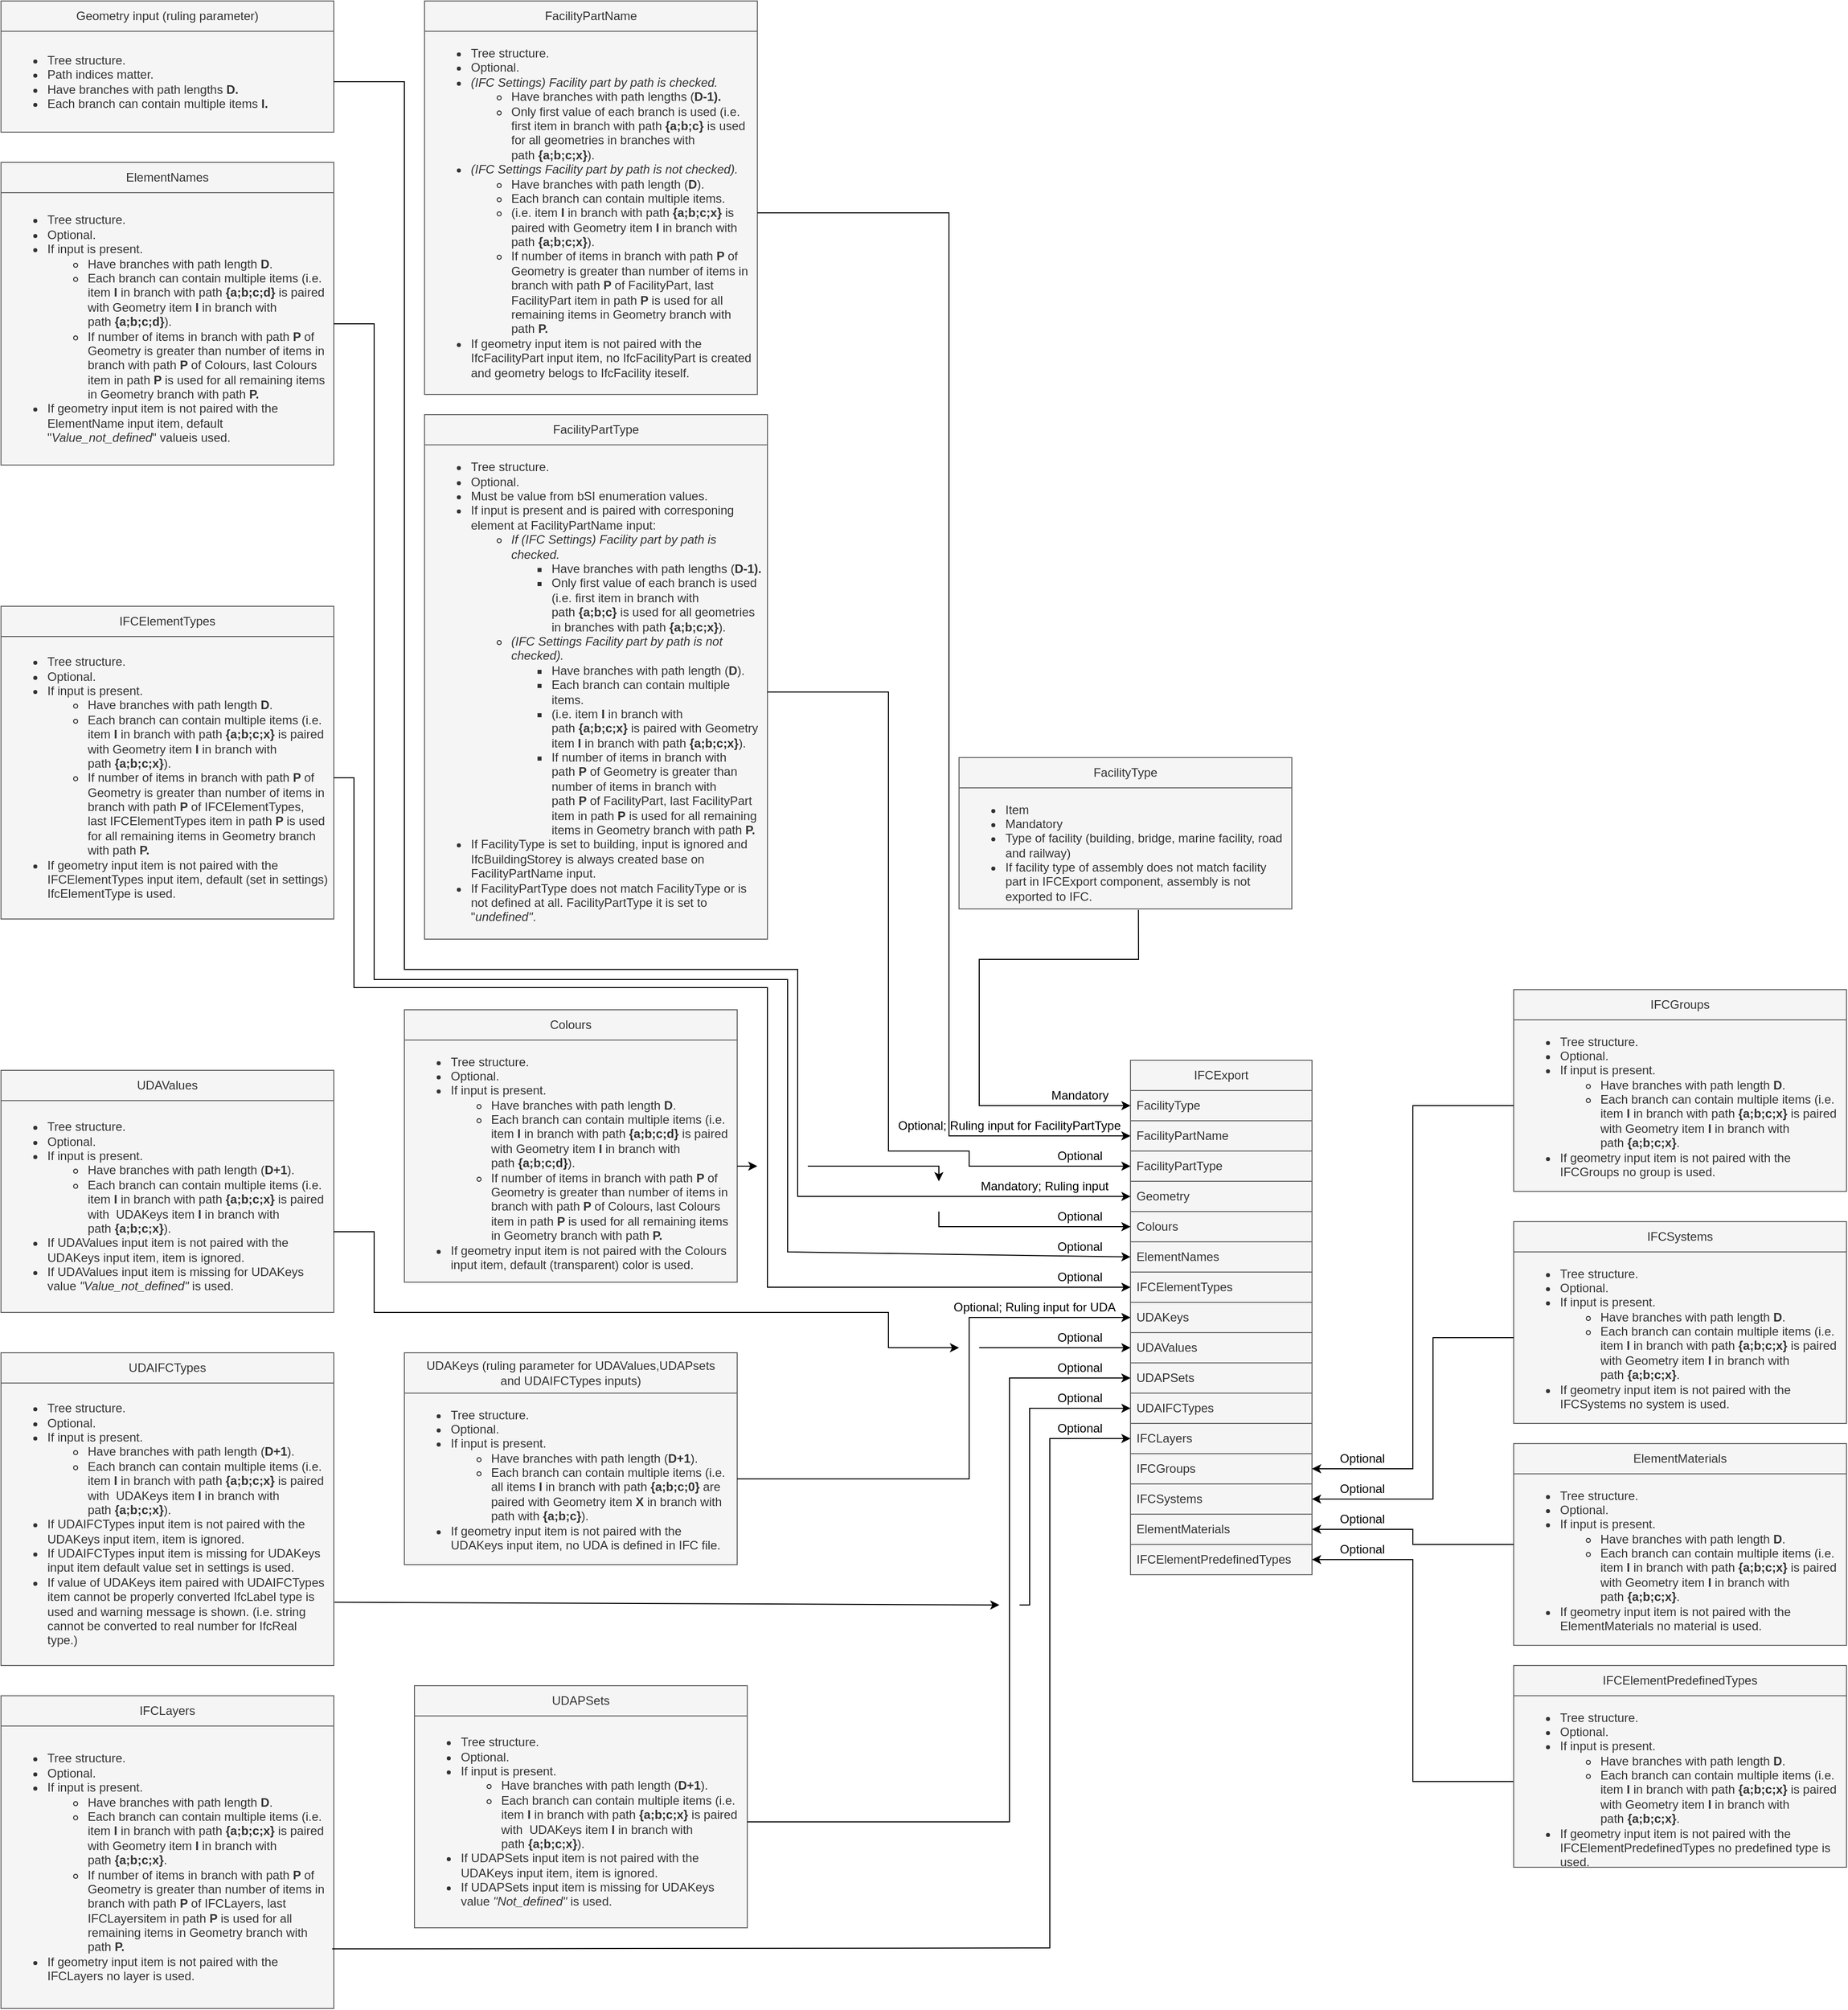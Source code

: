 <mxfile version="26.0.13">
  <diagram name="Page-1" id="8zU2l6T-Sbavtctgjgfz">
    <mxGraphModel dx="2150" dy="2908" grid="1" gridSize="10" guides="1" tooltips="1" connect="1" arrows="1" fold="1" page="1" pageScale="1" pageWidth="850" pageHeight="1100" math="0" shadow="0">
      <root>
        <mxCell id="0" />
        <mxCell id="1" parent="0" />
        <mxCell id="NbxyFVA988whH3VRByX9-1" value="IFCExport" style="swimlane;fontStyle=0;childLayout=stackLayout;horizontal=1;startSize=30;horizontalStack=0;resizeParent=1;resizeParentMax=0;resizeLast=0;collapsible=1;marginBottom=0;whiteSpace=wrap;html=1;rotation=0;rounded=0;fillStyle=auto;fillColor=#f5f5f5;fontColor=#333333;strokeColor=#666666;" parent="1" vertex="1">
          <mxGeometry x="310" y="-580" width="180" height="510" as="geometry">
            <mxRectangle x="310" y="-580" width="90" height="30" as="alternateBounds" />
          </mxGeometry>
        </mxCell>
        <mxCell id="cTo1H8nCZRbSrI1bd_P9-1" value="FacilityType" style="text;align=left;verticalAlign=middle;spacingLeft=4;spacingRight=4;overflow=hidden;points=[[0,0.5],[1,0.5]];portConstraint=eastwest;rotatable=0;whiteSpace=wrap;html=1;rotation=0;fillColor=#f5f5f5;fontColor=#333333;strokeColor=#666666;rounded=0;fillStyle=auto;" parent="NbxyFVA988whH3VRByX9-1" vertex="1">
          <mxGeometry y="30" width="180" height="30" as="geometry" />
        </mxCell>
        <mxCell id="cTo1H8nCZRbSrI1bd_P9-2" value="FacilityPartName" style="text;align=left;verticalAlign=middle;spacingLeft=4;spacingRight=4;overflow=hidden;points=[[0,0.5],[1,0.5]];portConstraint=eastwest;rotatable=0;whiteSpace=wrap;html=1;rotation=0;fillColor=#f5f5f5;fontColor=#333333;strokeColor=#666666;rounded=0;" parent="NbxyFVA988whH3VRByX9-1" vertex="1">
          <mxGeometry y="60" width="180" height="30" as="geometry" />
        </mxCell>
        <mxCell id="NbxyFVA988whH3VRByX9-2" value="FacilityPartType" style="text;align=left;verticalAlign=middle;spacingLeft=4;spacingRight=4;overflow=hidden;points=[[0,0.5],[1,0.5]];portConstraint=eastwest;rotatable=0;whiteSpace=wrap;html=1;rotation=0;fillColor=#f5f5f5;fontColor=#333333;strokeColor=#666666;rounded=0;" parent="NbxyFVA988whH3VRByX9-1" vertex="1">
          <mxGeometry y="90" width="180" height="30" as="geometry" />
        </mxCell>
        <mxCell id="NbxyFVA988whH3VRByX9-3" value="Geometry" style="text;align=left;verticalAlign=middle;spacingLeft=4;spacingRight=4;overflow=hidden;points=[[0,0.5],[1,0.5]];portConstraint=eastwest;rotatable=0;whiteSpace=wrap;html=1;rotation=0;fillColor=#f5f5f5;fontColor=#333333;strokeColor=#666666;rounded=0;" parent="NbxyFVA988whH3VRByX9-1" vertex="1">
          <mxGeometry y="120" width="180" height="30" as="geometry" />
        </mxCell>
        <mxCell id="bsFWMnZwvuXCQbmCdaHQ-5" value="Colours" style="text;align=left;verticalAlign=middle;spacingLeft=4;spacingRight=4;overflow=hidden;points=[[0,0.5],[1,0.5]];portConstraint=eastwest;rotatable=0;whiteSpace=wrap;html=1;rotation=0;fillColor=#f5f5f5;fontColor=#333333;strokeColor=#666666;rounded=0;" parent="NbxyFVA988whH3VRByX9-1" vertex="1">
          <mxGeometry y="150" width="180" height="30" as="geometry" />
        </mxCell>
        <mxCell id="cTo1H8nCZRbSrI1bd_P9-3" value="ElementNames" style="text;align=left;verticalAlign=middle;spacingLeft=4;spacingRight=4;overflow=hidden;points=[[0,0.5],[1,0.5]];portConstraint=eastwest;rotatable=0;whiteSpace=wrap;html=1;rotation=0;fillColor=#f5f5f5;fontColor=#333333;strokeColor=#666666;rounded=0;" parent="NbxyFVA988whH3VRByX9-1" vertex="1">
          <mxGeometry y="180" width="180" height="30" as="geometry" />
        </mxCell>
        <mxCell id="bsFWMnZwvuXCQbmCdaHQ-6" value="IFCElementTypes" style="text;align=left;verticalAlign=middle;spacingLeft=4;spacingRight=4;overflow=hidden;points=[[0,0.5],[1,0.5]];portConstraint=eastwest;rotatable=0;whiteSpace=wrap;html=1;rotation=0;fillColor=#f5f5f5;fontColor=#333333;strokeColor=#666666;rounded=0;" parent="NbxyFVA988whH3VRByX9-1" vertex="1">
          <mxGeometry y="210" width="180" height="30" as="geometry" />
        </mxCell>
        <mxCell id="bsFWMnZwvuXCQbmCdaHQ-11" value="UDAKeys" style="text;align=left;verticalAlign=middle;spacingLeft=4;spacingRight=4;overflow=hidden;points=[[0,0.5],[1,0.5]];portConstraint=eastwest;rotatable=0;whiteSpace=wrap;html=1;rotation=0;fillColor=#f5f5f5;fontColor=#333333;strokeColor=#666666;rounded=0;" parent="NbxyFVA988whH3VRByX9-1" vertex="1">
          <mxGeometry y="240" width="180" height="30" as="geometry" />
        </mxCell>
        <mxCell id="bsFWMnZwvuXCQbmCdaHQ-12" value="UDAValues" style="text;align=left;verticalAlign=middle;spacingLeft=4;spacingRight=4;overflow=hidden;points=[[0,0.5],[1,0.5]];portConstraint=eastwest;rotatable=0;whiteSpace=wrap;html=1;rotation=0;fillColor=#f5f5f5;fontColor=#333333;strokeColor=#666666;rounded=0;" parent="NbxyFVA988whH3VRByX9-1" vertex="1">
          <mxGeometry y="270" width="180" height="30" as="geometry" />
        </mxCell>
        <mxCell id="bsFWMnZwvuXCQbmCdaHQ-13" value="UDAPSets" style="text;align=left;verticalAlign=middle;spacingLeft=4;spacingRight=4;overflow=hidden;points=[[0,0.5],[1,0.5]];portConstraint=eastwest;rotatable=0;whiteSpace=wrap;html=1;rotation=0;fillColor=#f5f5f5;fontColor=#333333;strokeColor=#666666;rounded=0;" parent="NbxyFVA988whH3VRByX9-1" vertex="1">
          <mxGeometry y="300" width="180" height="30" as="geometry" />
        </mxCell>
        <mxCell id="bsFWMnZwvuXCQbmCdaHQ-14" value="UDAIFCTypes" style="text;align=left;verticalAlign=middle;spacingLeft=4;spacingRight=4;overflow=hidden;points=[[0,0.5],[1,0.5]];portConstraint=eastwest;rotatable=0;whiteSpace=wrap;html=1;rotation=0;fillColor=#f5f5f5;fontColor=#333333;strokeColor=#666666;rounded=0;" parent="NbxyFVA988whH3VRByX9-1" vertex="1">
          <mxGeometry y="330" width="180" height="30" as="geometry" />
        </mxCell>
        <mxCell id="bsFWMnZwvuXCQbmCdaHQ-15" value="IFCLayers" style="text;align=left;verticalAlign=middle;spacingLeft=4;spacingRight=4;overflow=hidden;points=[[0,0.5],[1,0.5]];portConstraint=eastwest;rotatable=0;whiteSpace=wrap;html=1;rotation=0;rounded=0;fillColor=#f5f5f5;fontColor=#333333;strokeColor=#666666;" parent="NbxyFVA988whH3VRByX9-1" vertex="1">
          <mxGeometry y="360" width="180" height="30" as="geometry" />
        </mxCell>
        <mxCell id="clznw_1FhQdhuQ6kElR_-18" value="IFCGroups" style="text;align=left;verticalAlign=middle;spacingLeft=4;spacingRight=4;overflow=hidden;points=[[0,0.5],[1,0.5]];portConstraint=eastwest;rotatable=0;whiteSpace=wrap;html=1;rotation=0;rounded=0;fillColor=#f5f5f5;fontColor=#333333;strokeColor=#666666;" vertex="1" parent="NbxyFVA988whH3VRByX9-1">
          <mxGeometry y="390" width="180" height="30" as="geometry" />
        </mxCell>
        <mxCell id="clznw_1FhQdhuQ6kElR_-19" value="IFCSystems" style="text;align=left;verticalAlign=middle;spacingLeft=4;spacingRight=4;overflow=hidden;points=[[0,0.5],[1,0.5]];portConstraint=eastwest;rotatable=0;whiteSpace=wrap;html=1;rotation=0;rounded=0;fillColor=#f5f5f5;fontColor=#333333;strokeColor=#666666;" vertex="1" parent="NbxyFVA988whH3VRByX9-1">
          <mxGeometry y="420" width="180" height="30" as="geometry" />
        </mxCell>
        <mxCell id="clznw_1FhQdhuQ6kElR_-31" value="ElementMaterials" style="text;align=left;verticalAlign=middle;spacingLeft=4;spacingRight=4;overflow=hidden;points=[[0,0.5],[1,0.5]];portConstraint=eastwest;rotatable=0;whiteSpace=wrap;html=1;rotation=0;fillColor=#f5f5f5;fontColor=#333333;strokeColor=#666666;rounded=0;" vertex="1" parent="NbxyFVA988whH3VRByX9-1">
          <mxGeometry y="450" width="180" height="30" as="geometry" />
        </mxCell>
        <mxCell id="clznw_1FhQdhuQ6kElR_-36" value="IFCElementPredefinedTypes" style="text;align=left;verticalAlign=middle;spacingLeft=4;spacingRight=4;overflow=hidden;points=[[0,0.5],[1,0.5]];portConstraint=eastwest;rotatable=0;whiteSpace=wrap;html=1;rotation=0;fillColor=#f5f5f5;fontColor=#333333;strokeColor=#666666;rounded=0;" vertex="1" parent="NbxyFVA988whH3VRByX9-1">
          <mxGeometry y="480" width="180" height="30" as="geometry" />
        </mxCell>
        <mxCell id="bsFWMnZwvuXCQbmCdaHQ-31" value="FacilityPartName" style="swimlane;fontStyle=0;childLayout=stackLayout;horizontal=1;startSize=30;horizontalStack=0;resizeParent=1;resizeParentMax=0;resizeLast=0;collapsible=1;marginBottom=0;whiteSpace=wrap;html=1;rotation=0;rounded=0;swimlaneLine=1;fillStyle=auto;fillColor=#f5f5f5;fontColor=#333333;strokeColor=#666666;" parent="1" vertex="1">
          <mxGeometry x="-390" y="-1630" width="330" height="390" as="geometry">
            <mxRectangle x="320" y="120" width="90" height="30" as="alternateBounds" />
          </mxGeometry>
        </mxCell>
        <mxCell id="bsFWMnZwvuXCQbmCdaHQ-32" value="&lt;ul&gt;&lt;li&gt;Tree structure.&lt;/li&gt;&lt;li&gt;Optional.&lt;/li&gt;&lt;li style=&quot;border-color: var(--border-color);&quot;&gt;&lt;i&gt;(IFC Settings) Facility part by path is checked.&lt;/i&gt;&amp;nbsp;&lt;/li&gt;&lt;ul&gt;&lt;li&gt;Have&amp;nbsp;branches with path lengths (&lt;b&gt;D-1).&lt;/b&gt;&lt;/li&gt;&lt;/ul&gt;&lt;ul&gt;&lt;li&gt;Only first value of each branch is used (i.e. first item in branch with path&amp;nbsp;&lt;b style=&quot;background-color: initial;&quot;&gt;{a;b;c}&lt;/b&gt;&lt;span style=&quot;background-color: initial;&quot;&gt; is used for all geometries in branches with path&amp;nbsp;&lt;/span&gt;&lt;b style=&quot;background-color: initial;&quot;&gt;{a;b;c;x}&lt;/b&gt;&lt;span style=&quot;background-color: initial;&quot;&gt;).&lt;/span&gt;&lt;/li&gt;&lt;/ul&gt;&lt;li&gt;&lt;i&gt;(IFC Settings Facility part by path is not checked).&lt;/i&gt;&lt;/li&gt;&lt;ul&gt;&lt;li&gt;Have branches with path length (&lt;b&gt;D&lt;/b&gt;).&lt;/li&gt;&lt;li style=&quot;border-color: var(--border-color);&quot;&gt;Each branch can contain multiple items.&lt;/li&gt;&lt;li style=&quot;border-color: var(--border-color);&quot;&gt;(i.e. item &lt;b&gt;I &lt;/b&gt;in branch with path &lt;b&gt;{a;b;c;x}&lt;/b&gt; is paired with Geometry item &lt;b&gt;I &lt;/b&gt;in branch with path&amp;nbsp;&lt;b style=&quot;border-color: var(--border-color);&quot;&gt;{a;b;c;x}&lt;/b&gt;).&lt;/li&gt;&lt;li style=&quot;border-color: var(--border-color);&quot;&gt;If number of items in branch with path &lt;b&gt;P &lt;/b&gt;of Geometry is greater than number of items in branch with path &lt;b&gt;P &lt;/b&gt;of&amp;nbsp;FacilityPart, last FacilityPart item in path &lt;b&gt;P &lt;/b&gt;is used for all remaining items in Geometry branch with path &lt;b&gt;P.&lt;/b&gt;&lt;/li&gt;&lt;/ul&gt;&lt;li&gt;If geometry input item is not paired with the IfcFacilityPart input item, no IfcFacilityPart is created and geometry belogs to IfcFacility iteself.&lt;/li&gt;&lt;/ul&gt;" style="text;align=left;verticalAlign=middle;spacingLeft=4;spacingRight=4;overflow=hidden;points=[[0,0.5],[1,0.5]];portConstraint=eastwest;rotatable=0;whiteSpace=wrap;html=1;rotation=0;rounded=0;glass=0;fillColor=#f5f5f5;fontColor=#333333;strokeColor=#666666;fillStyle=auto;" parent="bsFWMnZwvuXCQbmCdaHQ-31" vertex="1">
          <mxGeometry y="30" width="330" height="360" as="geometry" />
        </mxCell>
        <mxCell id="bsFWMnZwvuXCQbmCdaHQ-42" value="Geometry input (ruling parameter)" style="swimlane;fontStyle=0;childLayout=stackLayout;horizontal=1;startSize=30;horizontalStack=0;resizeParent=1;resizeParentMax=0;resizeLast=0;collapsible=1;marginBottom=0;whiteSpace=wrap;html=1;rotation=0;swimlaneBody=1;rounded=0;swimlaneLine=1;fillStyle=solid;fillColor=#f5f5f5;fontColor=#333333;strokeColor=#666666;" parent="1" vertex="1">
          <mxGeometry x="-810" y="-1630" width="330" height="130" as="geometry">
            <mxRectangle x="320" y="120" width="90" height="30" as="alternateBounds" />
          </mxGeometry>
        </mxCell>
        <mxCell id="bsFWMnZwvuXCQbmCdaHQ-43" value="&lt;ul&gt;&lt;li&gt;Tree structure.&lt;/li&gt;&lt;li&gt;&lt;span style=&quot;background-color: initial;&quot;&gt;Path indices matter.&lt;/span&gt;&lt;br&gt;&lt;/li&gt;&lt;li&gt;Have branches with path lengths&amp;nbsp;&lt;b&gt;D.&lt;/b&gt;&lt;/li&gt;&lt;li style=&quot;&quot;&gt;Each branch can contain multiple items &lt;b&gt;I.&lt;/b&gt;&lt;/li&gt;&lt;/ul&gt;" style="text;align=left;verticalAlign=middle;spacingLeft=4;spacingRight=4;overflow=hidden;points=[[0,0.5],[1,0.5]];portConstraint=eastwest;rotatable=0;whiteSpace=wrap;html=1;rotation=0;fillColor=#f5f5f5;fontColor=#333333;strokeColor=#666666;rounded=0;fillStyle=auto;" parent="bsFWMnZwvuXCQbmCdaHQ-42" vertex="1">
          <mxGeometry y="30" width="330" height="100" as="geometry" />
        </mxCell>
        <mxCell id="bsFWMnZwvuXCQbmCdaHQ-46" value="Colours" style="swimlane;fontStyle=0;childLayout=stackLayout;horizontal=1;startSize=30;horizontalStack=0;resizeParent=1;resizeParentMax=0;resizeLast=0;collapsible=1;marginBottom=0;whiteSpace=wrap;html=1;rotation=0;rounded=0;fillColor=#f5f5f5;fontColor=#333333;strokeColor=#666666;" parent="1" vertex="1">
          <mxGeometry x="-410" y="-630" width="330" height="270" as="geometry">
            <mxRectangle x="320" y="120" width="90" height="30" as="alternateBounds" />
          </mxGeometry>
        </mxCell>
        <mxCell id="bsFWMnZwvuXCQbmCdaHQ-47" value="&lt;ul&gt;&lt;li&gt;Tree structure.&lt;/li&gt;&lt;li&gt;Optional.&lt;/li&gt;&lt;li&gt;If input is present.&amp;nbsp;&lt;/li&gt;&lt;ul&gt;&lt;li&gt;Have branches with path length &lt;b style=&quot;background-color: initial;&quot;&gt;D&lt;/b&gt;&lt;span style=&quot;background-color: initial;&quot;&gt;.&lt;/span&gt;&lt;/li&gt;&lt;li style=&quot;border-color: var(--border-color);&quot;&gt;Each branch can contain multiple items (i.e. item &lt;b style=&quot;background-color: initial;&quot;&gt;I &lt;/b&gt;&lt;span style=&quot;background-color: initial;&quot;&gt;in branch with path &lt;b&gt;{a;b;c;d}&lt;/b&gt; is paired with Geometry item &lt;/span&gt;&lt;b style=&quot;background-color: initial;&quot;&gt;I &lt;/b&gt;&lt;span style=&quot;background-color: initial;&quot;&gt;in branch with path&amp;nbsp;&lt;b style=&quot;border-color: var(--border-color);&quot;&gt;{a;b;c;d}&lt;/b&gt;).&lt;/span&gt;&lt;/li&gt;&lt;li style=&quot;border-color: var(--border-color);&quot;&gt;If number of items in branch with path &lt;b&gt;P &lt;/b&gt;of Geometry is greater than number of items in branch with path &lt;b&gt;P &lt;/b&gt;of&amp;nbsp;Colours, last Colours item in path &lt;b&gt;P &lt;/b&gt;is used for all remaining items in Geometry branch with path &lt;b&gt;P.&lt;/b&gt;&lt;/li&gt;&lt;/ul&gt;&lt;li&gt;If geometry input item is not paired with the Colours input item, default (transparent) color is used.&lt;/li&gt;&lt;/ul&gt;" style="text;align=left;verticalAlign=middle;spacingLeft=4;spacingRight=4;overflow=hidden;points=[[0,0.5],[1,0.5]];portConstraint=eastwest;rotatable=0;whiteSpace=wrap;html=1;rotation=0;fillColor=#f5f5f5;fontColor=#333333;strokeColor=#666666;rounded=0;fillStyle=auto;" parent="bsFWMnZwvuXCQbmCdaHQ-46" vertex="1">
          <mxGeometry y="30" width="330" height="240" as="geometry" />
        </mxCell>
        <mxCell id="bsFWMnZwvuXCQbmCdaHQ-49" value="IFCLayers" style="swimlane;fontStyle=0;childLayout=stackLayout;horizontal=1;startSize=30;horizontalStack=0;resizeParent=1;resizeParentMax=0;resizeLast=0;collapsible=1;marginBottom=0;whiteSpace=wrap;html=1;rotation=0;rounded=0;fillColor=#f5f5f5;fontColor=#333333;strokeColor=#666666;" parent="1" vertex="1">
          <mxGeometry x="-810" y="50" width="330" height="310" as="geometry">
            <mxRectangle x="320" y="120" width="90" height="30" as="alternateBounds" />
          </mxGeometry>
        </mxCell>
        <mxCell id="bsFWMnZwvuXCQbmCdaHQ-50" value="&lt;ul&gt;&lt;li&gt;Tree structure.&lt;/li&gt;&lt;li&gt;Optional.&lt;/li&gt;&lt;li&gt;If input is present.&amp;nbsp;&lt;/li&gt;&lt;ul&gt;&lt;li&gt;Have branches with path length &lt;b style=&quot;background-color: initial;&quot;&gt;D&lt;/b&gt;&lt;span style=&quot;background-color: initial;&quot;&gt;.&lt;/span&gt;&lt;/li&gt;&lt;li style=&quot;border-color: var(--border-color);&quot;&gt;Each branch can contain multiple items (i.e. item &lt;b style=&quot;background-color: initial;&quot;&gt;I &lt;/b&gt;&lt;span style=&quot;background-color: initial;&quot;&gt;in branch with path&amp;nbsp;&lt;/span&gt;&lt;b style=&quot;background-color: initial; border-color: var(--border-color);&quot;&gt;{a;b;c;x}&lt;/b&gt;&lt;span style=&quot;background-color: initial;&quot;&gt;&amp;nbsp;is paired with Geometry item &lt;/span&gt;&lt;b style=&quot;background-color: initial;&quot;&gt;I &lt;/b&gt;&lt;span style=&quot;background-color: initial;&quot;&gt;in branch with path&amp;nbsp;&lt;b style=&quot;border-color: var(--border-color); background-color: initial;&quot;&gt;{a;b;c;x}&lt;/b&gt;.&lt;/span&gt;&lt;/li&gt;&lt;li style=&quot;border-color: var(--border-color);&quot;&gt;If number of items in branch with path &lt;b&gt;P &lt;/b&gt;of Geometry is greater than number of items in branch with path &lt;b&gt;P &lt;/b&gt;of&amp;nbsp;IFCLayers, last IFCLayersitem in path &lt;b&gt;P &lt;/b&gt;is used for all remaining items in Geometry branch with path &lt;b&gt;P.&lt;/b&gt;&lt;/li&gt;&lt;/ul&gt;&lt;li&gt;If geometry input item is not paired with the IFCLayers no layer is used.&lt;/li&gt;&lt;/ul&gt;" style="text;align=left;verticalAlign=middle;spacingLeft=4;spacingRight=4;overflow=hidden;points=[[0,0.5],[1,0.5]];portConstraint=eastwest;rotatable=0;whiteSpace=wrap;html=1;rotation=0;fillColor=#f5f5f5;fontColor=#333333;strokeColor=#666666;rounded=0;fillStyle=auto;" parent="bsFWMnZwvuXCQbmCdaHQ-49" vertex="1">
          <mxGeometry y="30" width="330" height="280" as="geometry" />
        </mxCell>
        <mxCell id="bsFWMnZwvuXCQbmCdaHQ-53" style="edgeStyle=none;rounded=0;orthogonalLoop=1;jettySize=auto;html=1;entryX=0;entryY=0.5;entryDx=0;entryDy=0;exitX=1;exitY=0.5;exitDx=0;exitDy=0;strokeColor=#000000;" parent="1" source="bsFWMnZwvuXCQbmCdaHQ-43" target="NbxyFVA988whH3VRByX9-3" edge="1">
          <mxGeometry relative="1" as="geometry">
            <Array as="points">
              <mxPoint x="-410" y="-1550" />
              <mxPoint x="-410" y="-670" />
              <mxPoint x="-230" y="-670" />
              <mxPoint x="-20" y="-670" />
              <mxPoint x="-20" y="-445" />
            </Array>
          </mxGeometry>
        </mxCell>
        <mxCell id="bsFWMnZwvuXCQbmCdaHQ-54" style="edgeStyle=none;rounded=0;orthogonalLoop=1;jettySize=auto;html=1;entryX=0;entryY=0.5;entryDx=0;entryDy=0;exitX=1;exitY=0.5;exitDx=0;exitDy=0;strokeColor=#000000;" parent="1" source="bsFWMnZwvuXCQbmCdaHQ-32" target="cTo1H8nCZRbSrI1bd_P9-2" edge="1">
          <mxGeometry relative="1" as="geometry">
            <mxPoint x="130" y="-634" as="sourcePoint" />
            <Array as="points">
              <mxPoint x="130" y="-1420" />
              <mxPoint x="130" y="-505" />
            </Array>
          </mxGeometry>
        </mxCell>
        <mxCell id="bsFWMnZwvuXCQbmCdaHQ-55" style="edgeStyle=none;rounded=0;orthogonalLoop=1;jettySize=auto;html=1;entryX=0.5;entryY=0;entryDx=0;entryDy=0;strokeColor=#000000;" parent="1" target="cTo1H8nCZRbSrI1bd_P9-8" edge="1">
          <mxGeometry relative="1" as="geometry">
            <Array as="points">
              <mxPoint x="120" y="-475" />
            </Array>
            <mxPoint x="-10" y="-475" as="sourcePoint" />
          </mxGeometry>
        </mxCell>
        <mxCell id="bsFWMnZwvuXCQbmCdaHQ-56" style="edgeStyle=none;rounded=0;orthogonalLoop=1;jettySize=auto;html=1;entryX=0;entryY=0.5;entryDx=0;entryDy=0;exitX=0.995;exitY=0.789;exitDx=0;exitDy=0;exitPerimeter=0;strokeColor=#000000;" parent="1" source="bsFWMnZwvuXCQbmCdaHQ-50" target="bsFWMnZwvuXCQbmCdaHQ-15" edge="1">
          <mxGeometry relative="1" as="geometry">
            <mxPoint x="180" y="-270" as="targetPoint" />
            <Array as="points">
              <mxPoint x="230" y="300" />
              <mxPoint x="230" y="-205" />
            </Array>
          </mxGeometry>
        </mxCell>
        <mxCell id="bsFWMnZwvuXCQbmCdaHQ-57" value="IFCElementTypes" style="swimlane;fontStyle=0;childLayout=stackLayout;horizontal=1;startSize=30;horizontalStack=0;resizeParent=1;resizeParentMax=0;resizeLast=0;collapsible=1;marginBottom=0;whiteSpace=wrap;html=1;rotation=0;rounded=0;fillColor=#f5f5f5;fontColor=#333333;strokeColor=#666666;" parent="1" vertex="1">
          <mxGeometry x="-810" y="-1030" width="330" height="310" as="geometry">
            <mxRectangle x="320" y="120" width="90" height="30" as="alternateBounds" />
          </mxGeometry>
        </mxCell>
        <mxCell id="bsFWMnZwvuXCQbmCdaHQ-58" value="&lt;ul&gt;&lt;li&gt;Tree structure.&lt;/li&gt;&lt;li&gt;Optional.&lt;/li&gt;&lt;li&gt;If input is present.&amp;nbsp;&lt;/li&gt;&lt;ul&gt;&lt;li&gt;Have branches with path length &lt;b style=&quot;background-color: initial;&quot;&gt;D&lt;/b&gt;&lt;span style=&quot;background-color: initial;&quot;&gt;.&lt;/span&gt;&lt;/li&gt;&lt;li style=&quot;border-color: var(--border-color);&quot;&gt;Each branch can contain multiple items (i.e. item &lt;b style=&quot;background-color: initial;&quot;&gt;I &lt;/b&gt;&lt;span style=&quot;background-color: initial;&quot;&gt;in branch with path&amp;nbsp;&lt;b style=&quot;border-color: var(--border-color);&quot;&gt;{a;b;c;x}&lt;/b&gt;&amp;nbsp;is paired with Geometry item &lt;/span&gt;&lt;b style=&quot;background-color: initial;&quot;&gt;I &lt;/b&gt;&lt;span style=&quot;background-color: initial;&quot;&gt;in branch with path&amp;nbsp;&lt;b style=&quot;border-color: var(--border-color);&quot;&gt;{a;b;c;x}&lt;/b&gt;).&lt;/span&gt;&lt;/li&gt;&lt;li style=&quot;border-color: var(--border-color);&quot;&gt;If number of items in branch with path &lt;b&gt;P &lt;/b&gt;of Geometry is greater than number of items in branch with path &lt;b&gt;P &lt;/b&gt;of&amp;nbsp;IFCElementTypes, last&amp;nbsp;IFCElementTypes item in path &lt;b&gt;P &lt;/b&gt;is used for all remaining items in Geometry branch with path &lt;b&gt;P.&lt;/b&gt;&lt;/li&gt;&lt;/ul&gt;&lt;li&gt;If geometry input item is not paired with the IFCElementTypes&amp;nbsp;input item, default (set in settings) IfcElementType is used.&lt;/li&gt;&lt;/ul&gt;" style="text;align=left;verticalAlign=middle;spacingLeft=4;spacingRight=4;overflow=hidden;points=[[0,0.5],[1,0.5]];portConstraint=eastwest;rotatable=0;whiteSpace=wrap;html=1;rotation=0;fillColor=#f5f5f5;fontColor=#333333;strokeColor=#666666;rounded=0;fillStyle=auto;" parent="bsFWMnZwvuXCQbmCdaHQ-57" vertex="1">
          <mxGeometry y="30" width="330" height="280" as="geometry" />
        </mxCell>
        <mxCell id="bsFWMnZwvuXCQbmCdaHQ-62" value="Mandatory" style="text;html=1;strokeColor=none;fillColor=none;align=center;verticalAlign=middle;whiteSpace=wrap;rounded=0;rotation=0;fontColor=#000000;" parent="1" vertex="1">
          <mxGeometry x="230" y="-560" width="60" height="30" as="geometry" />
        </mxCell>
        <mxCell id="bsFWMnZwvuXCQbmCdaHQ-66" value="Mandatory; Ruling input" style="text;html=1;strokeColor=none;fillColor=none;align=center;verticalAlign=middle;whiteSpace=wrap;rounded=0;rotation=0;fontColor=#000000;" parent="1" vertex="1">
          <mxGeometry x="130" y="-470" width="190" height="30" as="geometry" />
        </mxCell>
        <mxCell id="bsFWMnZwvuXCQbmCdaHQ-67" value="Optional" style="text;html=1;strokeColor=none;fillColor=none;align=center;verticalAlign=middle;whiteSpace=wrap;rounded=0;rotation=0;fontColor=#000000;" parent="1" vertex="1">
          <mxGeometry x="230" y="-500" width="60" height="30" as="geometry" />
        </mxCell>
        <mxCell id="bsFWMnZwvuXCQbmCdaHQ-69" style="edgeStyle=none;rounded=0;orthogonalLoop=1;jettySize=auto;html=1;entryX=0;entryY=0.5;entryDx=0;entryDy=0;exitX=1;exitY=0.5;exitDx=0;exitDy=0;strokeColor=#000000;" parent="1" source="bsFWMnZwvuXCQbmCdaHQ-58" target="bsFWMnZwvuXCQbmCdaHQ-6" edge="1">
          <mxGeometry relative="1" as="geometry">
            <Array as="points">
              <mxPoint x="-460" y="-860" />
              <mxPoint x="-460" y="-652" />
              <mxPoint x="-50" y="-652" />
              <mxPoint x="-50" y="-355" />
            </Array>
          </mxGeometry>
        </mxCell>
        <mxCell id="bsFWMnZwvuXCQbmCdaHQ-73" value="UDAKeys (ruling parameter for UDAValues,UDAPsets&lt;br&gt;and UDAIFCTypes&amp;nbsp;inputs)" style="swimlane;fontStyle=0;childLayout=stackLayout;horizontal=1;startSize=40;horizontalStack=0;resizeParent=1;resizeParentMax=0;resizeLast=0;collapsible=1;marginBottom=0;whiteSpace=wrap;html=1;rotation=0;rounded=0;fillColor=#f5f5f5;fontColor=#333333;strokeColor=#666666;" parent="1" vertex="1">
          <mxGeometry x="-410" y="-290" width="330" height="210" as="geometry">
            <mxRectangle x="555" y="460" width="90" height="30" as="alternateBounds" />
          </mxGeometry>
        </mxCell>
        <mxCell id="bsFWMnZwvuXCQbmCdaHQ-74" value="&lt;ul&gt;&lt;li&gt;Tree structure.&lt;/li&gt;&lt;li&gt;Optional.&lt;/li&gt;&lt;li&gt;If input is present.&amp;nbsp;&lt;/li&gt;&lt;ul&gt;&lt;li&gt;Have branches with path length (&lt;b style=&quot;background-color: initial;&quot;&gt;D+1&lt;/b&gt;&lt;span style=&quot;background-color: initial;&quot;&gt;).&lt;/span&gt;&lt;/li&gt;&lt;li style=&quot;border-color: var(--border-color);&quot;&gt;Each branch can contain multiple items (i.e. all items&amp;nbsp;&lt;b style=&quot;background-color: initial;&quot;&gt;I &lt;/b&gt;&lt;span style=&quot;background-color: initial;&quot;&gt;in branch with path&amp;nbsp;&lt;/span&gt;&lt;span style=&quot;background-color: initial;&quot;&gt;&lt;b style=&quot;border-color: var(--border-color); background-color: initial;&quot;&gt;{a;b;c;0}&lt;/b&gt;&amp;nbsp;are paired with Geometry item &lt;/span&gt;&lt;b style=&quot;background-color: initial;&quot;&gt;X&amp;nbsp;&lt;/b&gt;&lt;span style=&quot;background-color: initial;&quot;&gt;in branch with path with&amp;nbsp;&lt;b style=&quot;border-color: var(--border-color); background-color: initial;&quot;&gt;{a;b;c}&lt;/b&gt;).&lt;/span&gt;&lt;/li&gt;&lt;/ul&gt;&lt;li&gt;If geometry input item is not paired with the UDAKeys input item, no UDA is defined in IFC file.&lt;/li&gt;&lt;/ul&gt;" style="text;align=left;verticalAlign=middle;spacingLeft=4;spacingRight=4;overflow=hidden;points=[[0,0.5],[1,0.5]];portConstraint=eastwest;rotatable=0;whiteSpace=wrap;html=1;rotation=0;fillColor=#f5f5f5;fontColor=#333333;strokeColor=#666666;rounded=0;fillStyle=auto;" parent="bsFWMnZwvuXCQbmCdaHQ-73" vertex="1">
          <mxGeometry y="40" width="330" height="170" as="geometry" />
        </mxCell>
        <mxCell id="bsFWMnZwvuXCQbmCdaHQ-75" style="edgeStyle=none;rounded=0;orthogonalLoop=1;jettySize=auto;html=1;entryX=0;entryY=0.5;entryDx=0;entryDy=0;strokeColor=#000000;" parent="1" source="bsFWMnZwvuXCQbmCdaHQ-74" target="bsFWMnZwvuXCQbmCdaHQ-11" edge="1">
          <mxGeometry relative="1" as="geometry">
            <Array as="points">
              <mxPoint x="150" y="-165" />
              <mxPoint x="150" y="-325" />
            </Array>
          </mxGeometry>
        </mxCell>
        <mxCell id="bsFWMnZwvuXCQbmCdaHQ-76" value="Optional; Ruling input for UDA" style="text;html=1;strokeColor=none;fillColor=none;align=center;verticalAlign=middle;whiteSpace=wrap;rounded=0;rotation=0;fontColor=#000000;" parent="1" vertex="1">
          <mxGeometry x="120" y="-350" width="190" height="30" as="geometry" />
        </mxCell>
        <mxCell id="bsFWMnZwvuXCQbmCdaHQ-77" value="UDAValues" style="swimlane;fontStyle=0;childLayout=stackLayout;horizontal=1;startSize=30;horizontalStack=0;resizeParent=1;resizeParentMax=0;resizeLast=0;collapsible=1;marginBottom=0;whiteSpace=wrap;html=1;rotation=0;rounded=0;fillColor=#f5f5f5;fontColor=#333333;strokeColor=#666666;" parent="1" vertex="1">
          <mxGeometry x="-810" y="-570" width="330" height="240" as="geometry">
            <mxRectangle x="555" y="460" width="90" height="30" as="alternateBounds" />
          </mxGeometry>
        </mxCell>
        <mxCell id="bsFWMnZwvuXCQbmCdaHQ-78" value="&lt;ul&gt;&lt;li&gt;Tree structure.&lt;/li&gt;&lt;li&gt;Optional.&lt;/li&gt;&lt;li&gt;If input is present.&amp;nbsp;&lt;/li&gt;&lt;ul&gt;&lt;li&gt;Have branches with path length (&lt;b style=&quot;background-color: initial;&quot;&gt;D+1&lt;/b&gt;&lt;span style=&quot;background-color: initial;&quot;&gt;).&lt;/span&gt;&lt;/li&gt;&lt;li style=&quot;border-color: var(--border-color);&quot;&gt;Each branch can contain multiple items (i.e. item&amp;nbsp;&lt;b style=&quot;background-color: initial;&quot;&gt;I &lt;/b&gt;&lt;span style=&quot;background-color: initial;&quot;&gt;in branch with path&amp;nbsp;&lt;/span&gt;&lt;b style=&quot;background-color: initial; border-color: var(--border-color);&quot;&gt;{a;b;c;x}&lt;/b&gt;&lt;span style=&quot;background-color: initial;&quot;&gt;&amp;nbsp;is paired with&amp;nbsp; UDAKeys item &lt;/span&gt;&lt;b style=&quot;background-color: initial;&quot;&gt;I&amp;nbsp;&lt;/b&gt;&lt;span style=&quot;background-color: initial;&quot;&gt;in branch with path&amp;nbsp;&lt;/span&gt;&lt;b style=&quot;background-color: initial; border-color: var(--border-color);&quot;&gt;{a;b;c;x}&lt;/b&gt;&lt;span style=&quot;background-color: initial;&quot;&gt;).&lt;/span&gt;&lt;/li&gt;&lt;/ul&gt;&lt;li&gt;If UDAValues input item is not paired with the UDAKeys input item, item is ignored.&lt;/li&gt;&lt;li&gt;If UDAValues input item is missing for UDAKeys value &lt;i&gt;&quot;Value_not_defined&quot; &lt;/i&gt;is used.&lt;/li&gt;&lt;/ul&gt;" style="text;align=left;verticalAlign=middle;spacingLeft=4;spacingRight=4;overflow=hidden;points=[[0,0.5],[1,0.5]];portConstraint=eastwest;rotatable=0;whiteSpace=wrap;html=1;rotation=0;fillColor=#f5f5f5;fontColor=#333333;strokeColor=#666666;rounded=0;fillStyle=auto;" parent="bsFWMnZwvuXCQbmCdaHQ-77" vertex="1">
          <mxGeometry y="30" width="330" height="210" as="geometry" />
        </mxCell>
        <mxCell id="bsFWMnZwvuXCQbmCdaHQ-79" style="edgeStyle=none;rounded=0;orthogonalLoop=1;jettySize=auto;html=1;entryX=0;entryY=0.5;entryDx=0;entryDy=0;exitX=1;exitY=0.5;exitDx=0;exitDy=0;strokeColor=#000000;" parent="1" source="bsFWMnZwvuXCQbmCdaHQ-91" target="bsFWMnZwvuXCQbmCdaHQ-12" edge="1">
          <mxGeometry relative="1" as="geometry">
            <mxPoint x="160" y="-295" as="sourcePoint" />
          </mxGeometry>
        </mxCell>
        <mxCell id="bsFWMnZwvuXCQbmCdaHQ-80" value="Optional" style="text;html=1;strokeColor=none;fillColor=none;align=center;verticalAlign=middle;whiteSpace=wrap;rounded=0;rotation=0;fontColor=#000000;" parent="1" vertex="1">
          <mxGeometry x="230" y="-410" width="60" height="30" as="geometry" />
        </mxCell>
        <mxCell id="bsFWMnZwvuXCQbmCdaHQ-81" value="UDAPSets" style="swimlane;fontStyle=0;childLayout=stackLayout;horizontal=1;startSize=30;horizontalStack=0;resizeParent=1;resizeParentMax=0;resizeLast=0;collapsible=1;marginBottom=0;whiteSpace=wrap;html=1;rotation=0;rounded=0;fillColor=#f5f5f5;fontColor=#333333;strokeColor=#666666;" parent="1" vertex="1">
          <mxGeometry x="-400" y="40" width="330" height="240" as="geometry">
            <mxRectangle x="555" y="460" width="90" height="30" as="alternateBounds" />
          </mxGeometry>
        </mxCell>
        <mxCell id="bsFWMnZwvuXCQbmCdaHQ-82" value="&lt;ul&gt;&lt;li&gt;Tree structure.&lt;/li&gt;&lt;li&gt;Optional.&lt;/li&gt;&lt;li&gt;If input is present.&amp;nbsp;&lt;/li&gt;&lt;ul&gt;&lt;li&gt;Have branches with path length (&lt;b style=&quot;background-color: initial;&quot;&gt;D+1&lt;/b&gt;&lt;span style=&quot;background-color: initial;&quot;&gt;).&lt;/span&gt;&lt;/li&gt;&lt;li style=&quot;border-color: var(--border-color);&quot;&gt;Each branch can contain multiple items (i.e. item&amp;nbsp;&lt;b style=&quot;background-color: initial;&quot;&gt;I &lt;/b&gt;&lt;span style=&quot;background-color: initial;&quot;&gt;in branch with path&amp;nbsp;&lt;b style=&quot;border-color: var(--border-color); background-color: initial;&quot;&gt;{a;b;c;x}&lt;/b&gt;&lt;/span&gt;&lt;span style=&quot;background-color: initial;&quot;&gt;&amp;nbsp;is paired with&amp;nbsp; UDAKeys item &lt;/span&gt;&lt;b style=&quot;background-color: initial;&quot;&gt;I&amp;nbsp;&lt;/b&gt;&lt;span style=&quot;background-color: initial;&quot;&gt;in branch with path&amp;nbsp;&lt;b style=&quot;border-color: var(--border-color); background-color: initial;&quot;&gt;{a;b;c;x}&lt;/b&gt;).&lt;/span&gt;&lt;/li&gt;&lt;/ul&gt;&lt;li&gt;If&amp;nbsp;UDAPSets input item is not paired with the UDAKeys input item, item is ignored.&lt;/li&gt;&lt;li&gt;If UDAPSets input item is missing for UDAKeys value &lt;i&gt;&quot;Not_defined&quot; &lt;/i&gt;is used.&lt;/li&gt;&lt;/ul&gt;" style="text;align=left;verticalAlign=middle;spacingLeft=4;spacingRight=4;overflow=hidden;points=[[0,0.5],[1,0.5]];portConstraint=eastwest;rotatable=0;whiteSpace=wrap;html=1;rotation=0;fillColor=#f5f5f5;fontColor=#333333;strokeColor=#666666;fillStyle=auto;" parent="bsFWMnZwvuXCQbmCdaHQ-81" vertex="1">
          <mxGeometry y="30" width="330" height="210" as="geometry" />
        </mxCell>
        <mxCell id="bsFWMnZwvuXCQbmCdaHQ-83" style="edgeStyle=none;rounded=0;orthogonalLoop=1;jettySize=auto;html=1;entryX=0;entryY=0.5;entryDx=0;entryDy=0;strokeColor=#000000;" parent="1" source="bsFWMnZwvuXCQbmCdaHQ-82" target="bsFWMnZwvuXCQbmCdaHQ-13" edge="1">
          <mxGeometry relative="1" as="geometry">
            <Array as="points">
              <mxPoint x="190" y="175" />
              <mxPoint x="190" y="-265" />
            </Array>
          </mxGeometry>
        </mxCell>
        <mxCell id="bsFWMnZwvuXCQbmCdaHQ-84" value="Optional" style="text;html=1;strokeColor=none;fillColor=none;align=center;verticalAlign=middle;whiteSpace=wrap;rounded=0;rotation=0;fontColor=#000000;" parent="1" vertex="1">
          <mxGeometry x="230" y="-380" width="60" height="30" as="geometry" />
        </mxCell>
        <mxCell id="bsFWMnZwvuXCQbmCdaHQ-85" value="UDAIFCTypes" style="swimlane;fontStyle=0;childLayout=stackLayout;horizontal=1;startSize=30;horizontalStack=0;resizeParent=1;resizeParentMax=0;resizeLast=0;collapsible=1;marginBottom=0;whiteSpace=wrap;html=1;rotation=0;rounded=0;fillColor=#f5f5f5;fontColor=#333333;strokeColor=#666666;" parent="1" vertex="1">
          <mxGeometry x="-810" y="-290" width="330" height="310" as="geometry">
            <mxRectangle x="555" y="460" width="90" height="30" as="alternateBounds" />
          </mxGeometry>
        </mxCell>
        <mxCell id="bsFWMnZwvuXCQbmCdaHQ-86" value="&lt;ul&gt;&lt;li&gt;Tree structure.&lt;/li&gt;&lt;li&gt;Optional.&lt;/li&gt;&lt;li&gt;If input is present.&amp;nbsp;&lt;/li&gt;&lt;ul&gt;&lt;li&gt;Have branches with path length (&lt;b style=&quot;background-color: initial;&quot;&gt;D+1&lt;/b&gt;&lt;span style=&quot;background-color: initial;&quot;&gt;).&lt;/span&gt;&lt;/li&gt;&lt;li style=&quot;border-color: var(--border-color);&quot;&gt;Each branch can contain multiple items (i.e. item&amp;nbsp;&lt;b style=&quot;border-color: var(--border-color); background-color: initial;&quot;&gt;I&amp;nbsp;&lt;/b&gt;in branch with path&amp;nbsp;&lt;b style=&quot;border-color: var(--border-color); background-color: initial;&quot;&gt;{a;b;c;x}&lt;/b&gt;&lt;span style=&quot;border-color: var(--border-color); background-color: initial;&quot;&gt;&amp;nbsp;is paired with&amp;nbsp; UDAKeys item&amp;nbsp;&lt;/span&gt;&lt;b style=&quot;border-color: var(--border-color); background-color: initial;&quot;&gt;I&amp;nbsp;&lt;/b&gt;&lt;span style=&quot;border-color: var(--border-color); background-color: initial;&quot;&gt;in branch with path&amp;nbsp;&lt;/span&gt;&lt;b style=&quot;border-color: var(--border-color); background-color: initial;&quot;&gt;{a;b;c;x}&lt;/b&gt;&lt;span style=&quot;border-color: var(--border-color); background-color: initial;&quot;&gt;).&lt;/span&gt;&lt;/li&gt;&lt;/ul&gt;&lt;li&gt;If&amp;nbsp;UDAIFCTypes input item is not paired with the UDAKeys input item, item is ignored.&lt;/li&gt;&lt;li&gt;If&amp;nbsp;UDAIFCTypes input item is missing for UDAKeys input item default value set in settings is used.&lt;/li&gt;&lt;li&gt;If value of UDAKeys item paired with UDAIFCTypes item cannot be properly converted IfcLabel type is used and warning message is shown. (i.e. string cannot be converted to real number for IfcReal type.)&lt;/li&gt;&lt;/ul&gt;" style="text;align=left;verticalAlign=middle;spacingLeft=4;spacingRight=4;overflow=hidden;points=[[0,0.5],[1,0.5]];portConstraint=eastwest;rotatable=0;whiteSpace=wrap;html=1;rotation=0;fillColor=#f5f5f5;fontColor=#333333;strokeColor=#666666;rounded=0;fillStyle=auto;" parent="bsFWMnZwvuXCQbmCdaHQ-85" vertex="1">
          <mxGeometry y="30" width="330" height="280" as="geometry" />
        </mxCell>
        <mxCell id="bsFWMnZwvuXCQbmCdaHQ-87" style="edgeStyle=none;rounded=0;orthogonalLoop=1;jettySize=auto;html=1;entryX=0;entryY=0.5;entryDx=0;entryDy=0;exitX=1;exitY=0.5;exitDx=0;exitDy=0;strokeColor=#000000;" parent="1" source="bsFWMnZwvuXCQbmCdaHQ-94" target="bsFWMnZwvuXCQbmCdaHQ-14" edge="1">
          <mxGeometry relative="1" as="geometry">
            <mxPoint x="-430" y="350" as="sourcePoint" />
            <mxPoint x="300" y="-325.0" as="targetPoint" />
            <Array as="points">
              <mxPoint x="210" y="-40" />
              <mxPoint x="210" y="-235" />
            </Array>
          </mxGeometry>
        </mxCell>
        <mxCell id="bsFWMnZwvuXCQbmCdaHQ-88" value="Optional" style="text;html=1;strokeColor=none;fillColor=none;align=center;verticalAlign=middle;whiteSpace=wrap;rounded=0;rotation=0;fontColor=#000000;" parent="1" vertex="1">
          <mxGeometry x="230" y="-440" width="60" height="30" as="geometry" />
        </mxCell>
        <mxCell id="bsFWMnZwvuXCQbmCdaHQ-89" value="Optional" style="text;html=1;strokeColor=none;fillColor=none;align=center;verticalAlign=middle;whiteSpace=wrap;rounded=0;rotation=0;fontColor=#000000;" parent="1" vertex="1">
          <mxGeometry x="230" y="-320" width="60" height="30" as="geometry" />
        </mxCell>
        <mxCell id="bsFWMnZwvuXCQbmCdaHQ-92" value="" style="edgeStyle=none;rounded=0;orthogonalLoop=1;jettySize=auto;html=1;entryX=0;entryY=0.5;entryDx=0;entryDy=0;strokeColor=#000000;" parent="1" target="bsFWMnZwvuXCQbmCdaHQ-91" edge="1">
          <mxGeometry relative="1" as="geometry">
            <mxPoint x="-480" y="-410" as="sourcePoint" />
            <mxPoint x="310" y="-385" as="targetPoint" />
            <Array as="points">
              <mxPoint x="-440" y="-410" />
              <mxPoint x="-440" y="-330" />
              <mxPoint x="70" y="-330" />
              <mxPoint x="70" y="-295" />
            </Array>
          </mxGeometry>
        </mxCell>
        <mxCell id="bsFWMnZwvuXCQbmCdaHQ-91" value="&amp;nbsp;" style="text;html=1;strokeColor=none;fillColor=none;align=center;verticalAlign=middle;whiteSpace=wrap;rounded=0;" parent="1" vertex="1">
          <mxGeometry x="140" y="-310" width="20" height="30" as="geometry" />
        </mxCell>
        <mxCell id="bsFWMnZwvuXCQbmCdaHQ-95" value="" style="edgeStyle=none;rounded=0;orthogonalLoop=1;jettySize=auto;html=1;entryX=0;entryY=0.5;entryDx=0;entryDy=0;exitX=1.002;exitY=0.776;exitDx=0;exitDy=0;exitPerimeter=0;strokeColor=#000000;" parent="1" source="bsFWMnZwvuXCQbmCdaHQ-86" target="bsFWMnZwvuXCQbmCdaHQ-94" edge="1">
          <mxGeometry relative="1" as="geometry">
            <mxPoint x="-479" y="-43" as="sourcePoint" />
            <mxPoint x="310" y="-325" as="targetPoint" />
            <Array as="points" />
          </mxGeometry>
        </mxCell>
        <mxCell id="bsFWMnZwvuXCQbmCdaHQ-94" value="&amp;nbsp;" style="text;html=1;strokeColor=none;fillColor=none;align=center;verticalAlign=middle;whiteSpace=wrap;rounded=0;" parent="1" vertex="1">
          <mxGeometry x="180" y="-55" width="20" height="30" as="geometry" />
        </mxCell>
        <mxCell id="bsFWMnZwvuXCQbmCdaHQ-97" value="" style="edgeStyle=none;rounded=0;orthogonalLoop=1;jettySize=auto;html=1;entryX=0;entryY=0.5;entryDx=0;entryDy=0;exitX=1;exitY=0.521;exitDx=0;exitDy=0;exitPerimeter=0;strokeColor=#000000;" parent="1" source="bsFWMnZwvuXCQbmCdaHQ-47" target="bsFWMnZwvuXCQbmCdaHQ-96" edge="1">
          <mxGeometry relative="1" as="geometry">
            <mxPoint x="-80" y="-475" as="sourcePoint" />
            <mxPoint x="310" y="-475" as="targetPoint" />
            <Array as="points" />
          </mxGeometry>
        </mxCell>
        <mxCell id="bsFWMnZwvuXCQbmCdaHQ-96" value="&amp;nbsp;" style="text;html=1;align=center;verticalAlign=middle;whiteSpace=wrap;rounded=0;strokeColor=none;" parent="1" vertex="1">
          <mxGeometry x="-60" y="-490" width="50" height="30" as="geometry" />
        </mxCell>
        <mxCell id="cTo1H8nCZRbSrI1bd_P9-5" value="Optional" style="text;html=1;strokeColor=none;fillColor=none;align=center;verticalAlign=middle;whiteSpace=wrap;rounded=0;rotation=0;fontColor=#000000;" parent="1" vertex="1">
          <mxGeometry x="230" y="-230" width="60" height="30" as="geometry" />
        </mxCell>
        <mxCell id="cTo1H8nCZRbSrI1bd_P9-6" value="Optional" style="text;html=1;strokeColor=none;fillColor=none;align=center;verticalAlign=middle;whiteSpace=wrap;rounded=0;rotation=0;fontColor=#000000;" parent="1" vertex="1">
          <mxGeometry x="230" y="-260" width="60" height="30" as="geometry" />
        </mxCell>
        <mxCell id="cTo1H8nCZRbSrI1bd_P9-7" value="Optional" style="text;html=1;strokeColor=none;fillColor=none;align=center;verticalAlign=middle;whiteSpace=wrap;rounded=0;rotation=0;fontColor=#000000;" parent="1" vertex="1">
          <mxGeometry x="230" y="-290" width="60" height="30" as="geometry" />
        </mxCell>
        <mxCell id="cTo1H8nCZRbSrI1bd_P9-8" value="&amp;nbsp;" style="text;html=1;strokeColor=none;fillColor=none;align=center;verticalAlign=middle;whiteSpace=wrap;rounded=0;" parent="1" vertex="1">
          <mxGeometry x="110" y="-460" width="20" height="30" as="geometry" />
        </mxCell>
        <mxCell id="cTo1H8nCZRbSrI1bd_P9-9" style="edgeStyle=none;rounded=0;orthogonalLoop=1;jettySize=auto;html=1;exitX=0.5;exitY=1;exitDx=0;exitDy=0;strokeColor=#000000;" parent="1" source="cTo1H8nCZRbSrI1bd_P9-8" target="bsFWMnZwvuXCQbmCdaHQ-5" edge="1">
          <mxGeometry relative="1" as="geometry">
            <Array as="points">
              <mxPoint x="120" y="-415" />
            </Array>
            <mxPoint x="70" y="-410" as="sourcePoint" />
            <mxPoint x="200" y="-395" as="targetPoint" />
          </mxGeometry>
        </mxCell>
        <mxCell id="cTo1H8nCZRbSrI1bd_P9-10" value="FacilityType" style="swimlane;fontStyle=0;childLayout=stackLayout;horizontal=1;startSize=30;horizontalStack=0;resizeParent=1;resizeParentMax=0;resizeLast=0;collapsible=1;marginBottom=0;whiteSpace=wrap;html=1;rotation=0;rounded=0;swimlaneLine=1;fillStyle=auto;fillColor=#f5f5f5;fontColor=#333333;strokeColor=#666666;" parent="1" vertex="1">
          <mxGeometry x="140" y="-880" width="330" height="150" as="geometry">
            <mxRectangle x="320" y="120" width="90" height="30" as="alternateBounds" />
          </mxGeometry>
        </mxCell>
        <mxCell id="cTo1H8nCZRbSrI1bd_P9-11" value="&lt;ul&gt;&lt;li&gt;Item&lt;/li&gt;&lt;li&gt;Mandatory&lt;/li&gt;&lt;li style=&quot;border-color: var(--border-color);&quot;&gt;Type of facility (building, bridge, marine facility, road and railway)&lt;/li&gt;&lt;li&gt;If facility type of assembly does not match facility part in IFCExport component, assembly is not exported to IFC.&lt;/li&gt;&lt;/ul&gt;" style="text;align=left;verticalAlign=middle;spacingLeft=4;spacingRight=4;overflow=hidden;points=[[0,0.5],[1,0.5]];portConstraint=eastwest;rotatable=0;whiteSpace=wrap;html=1;rotation=0;rounded=0;glass=0;fillColor=#f5f5f5;fontColor=#333333;strokeColor=#666666;fillStyle=auto;" parent="cTo1H8nCZRbSrI1bd_P9-10" vertex="1">
          <mxGeometry y="30" width="330" height="120" as="geometry" />
        </mxCell>
        <mxCell id="cTo1H8nCZRbSrI1bd_P9-12" style="edgeStyle=none;rounded=0;orthogonalLoop=1;jettySize=auto;html=1;entryX=0;entryY=0.5;entryDx=0;entryDy=0;exitX=0.539;exitY=1.008;exitDx=0;exitDy=0;exitPerimeter=0;strokeColor=#000000;" parent="1" source="cTo1H8nCZRbSrI1bd_P9-11" edge="1">
          <mxGeometry relative="1" as="geometry">
            <mxPoint x="-80" y="-890" as="sourcePoint" />
            <Array as="points">
              <mxPoint x="318" y="-680" />
              <mxPoint x="160" y="-680" />
              <mxPoint x="160" y="-535" />
            </Array>
            <mxPoint x="310" y="-535" as="targetPoint" />
          </mxGeometry>
        </mxCell>
        <mxCell id="cTo1H8nCZRbSrI1bd_P9-13" value="FacilityPartType" style="swimlane;fontStyle=0;childLayout=stackLayout;horizontal=1;startSize=30;horizontalStack=0;resizeParent=1;resizeParentMax=0;resizeLast=0;collapsible=1;marginBottom=0;whiteSpace=wrap;html=1;rotation=0;rounded=0;swimlaneLine=1;fillStyle=auto;fillColor=#f5f5f5;fontColor=#333333;strokeColor=#666666;" parent="1" vertex="1">
          <mxGeometry x="-390" y="-1220" width="340" height="520" as="geometry">
            <mxRectangle x="320" y="120" width="90" height="30" as="alternateBounds" />
          </mxGeometry>
        </mxCell>
        <mxCell id="cTo1H8nCZRbSrI1bd_P9-14" value="&lt;ul&gt;&lt;li&gt;Tree structure.&lt;/li&gt;&lt;li&gt;Optional.&lt;/li&gt;&lt;li&gt;Must be value from bSI enumeration values.&lt;/li&gt;&lt;li style=&quot;border-color: var(--border-color);&quot;&gt;If input is present and is paired with corresponing element at FacilityPartName input:&lt;/li&gt;&lt;ul&gt;&lt;li&gt;&lt;i style=&quot;background-color: initial;&quot;&gt;If (IFC Settings) Facility part by path is checked.&lt;/i&gt;&lt;br&gt;&lt;/li&gt;&lt;ul&gt;&lt;li&gt;Have&amp;nbsp;branches with path lengths (&lt;b&gt;D-1).&lt;/b&gt;&lt;/li&gt;&lt;/ul&gt;&lt;/ul&gt;&lt;ul&gt;&lt;ul&gt;&lt;li&gt;Only first value of each branch is used (i.e. first item in branch with path&amp;nbsp;&lt;b style=&quot;background-color: initial;&quot;&gt;{a;b;c}&lt;/b&gt;&amp;nbsp;is used for all geometries in branches with path&amp;nbsp;&lt;b style=&quot;background-color: initial;&quot;&gt;{a;b;c;x}&lt;/b&gt;&lt;span style=&quot;background-color: initial;&quot;&gt;).&lt;/span&gt;&lt;/li&gt;&lt;/ul&gt;&lt;li&gt;&lt;i&gt;(IFC Settings Facility part by path is not checked).&lt;/i&gt;&lt;/li&gt;&lt;/ul&gt;&lt;ul&gt;&lt;ul&gt;&lt;li&gt;Have branches with path length (&lt;b&gt;D&lt;/b&gt;).&lt;/li&gt;&lt;li style=&quot;border-color: var(--border-color);&quot;&gt;Each branch can contain multiple items.&lt;/li&gt;&lt;li style=&quot;border-color: var(--border-color);&quot;&gt;(i.e. item&amp;nbsp;&lt;b&gt;I&amp;nbsp;&lt;/b&gt;in branch with path&amp;nbsp;&lt;b&gt;{a;b;c;x}&lt;/b&gt;&amp;nbsp;is paired with Geometry item&amp;nbsp;&lt;b&gt;I&amp;nbsp;&lt;/b&gt;in branch with path&amp;nbsp;&lt;b style=&quot;border-color: var(--border-color);&quot;&gt;{a;b;c;x}&lt;/b&gt;).&lt;/li&gt;&lt;li style=&quot;border-color: var(--border-color);&quot;&gt;If number of items in branch with path&amp;nbsp;&lt;b&gt;P&amp;nbsp;&lt;/b&gt;of Geometry is greater than number of items in branch with path&amp;nbsp;&lt;b&gt;P&amp;nbsp;&lt;/b&gt;of&amp;nbsp;FacilityPart, last FacilityPart item in path&amp;nbsp;&lt;b&gt;P&amp;nbsp;&lt;/b&gt;is used for all remaining items in Geometry branch with path&amp;nbsp;&lt;b&gt;P.&lt;/b&gt;&lt;/li&gt;&lt;/ul&gt;&lt;/ul&gt;&lt;li&gt;If FacilityType is set to building, input is ignored and IfcBuildingStorey is always created base on FacilityPartName input.&lt;/li&gt;&lt;li&gt;If FacilityPartType does not match FacilityType or is not defined at all. FacilityPartType it is set to &quot;&lt;i&gt;undefined&quot;&lt;/i&gt;.&lt;/li&gt;&lt;/ul&gt;" style="text;align=left;verticalAlign=middle;spacingLeft=4;spacingRight=4;overflow=hidden;points=[[0,0.5],[1,0.5]];portConstraint=eastwest;rotatable=0;whiteSpace=wrap;html=1;rotation=0;rounded=0;glass=0;fillColor=#f5f5f5;fontColor=#333333;strokeColor=#666666;fillStyle=auto;" parent="cTo1H8nCZRbSrI1bd_P9-13" vertex="1">
          <mxGeometry y="30" width="340" height="490" as="geometry" />
        </mxCell>
        <mxCell id="cTo1H8nCZRbSrI1bd_P9-15" style="edgeStyle=none;rounded=0;orthogonalLoop=1;jettySize=auto;html=1;entryX=0;entryY=0.5;entryDx=0;entryDy=0;exitX=1;exitY=0.5;exitDx=0;exitDy=0;strokeColor=#000000;" parent="1" source="cTo1H8nCZRbSrI1bd_P9-14" edge="1">
          <mxGeometry relative="1" as="geometry">
            <mxPoint x="-60" y="-1390" as="sourcePoint" />
            <Array as="points">
              <mxPoint x="70" y="-945" />
              <mxPoint x="70" y="-490" />
              <mxPoint x="150" y="-490" />
              <mxPoint x="150" y="-475" />
            </Array>
            <mxPoint x="310" y="-475" as="targetPoint" />
          </mxGeometry>
        </mxCell>
        <mxCell id="cTo1H8nCZRbSrI1bd_P9-16" value="Optional; Ruling input for FacilityPartType" style="text;html=1;strokeColor=none;fillColor=none;align=center;verticalAlign=middle;whiteSpace=wrap;rounded=0;rotation=0;fontColor=#000000;" parent="1" vertex="1">
          <mxGeometry x="55" y="-530" width="270" height="30" as="geometry" />
        </mxCell>
        <mxCell id="cTo1H8nCZRbSrI1bd_P9-17" value="ElementNames" style="swimlane;fontStyle=0;childLayout=stackLayout;horizontal=1;startSize=30;horizontalStack=0;resizeParent=1;resizeParentMax=0;resizeLast=0;collapsible=1;marginBottom=0;whiteSpace=wrap;html=1;rotation=0;rounded=0;fillColor=#f5f5f5;fontColor=#333333;strokeColor=#666666;" parent="1" vertex="1">
          <mxGeometry x="-810" y="-1470" width="330" height="300" as="geometry">
            <mxRectangle x="320" y="120" width="90" height="30" as="alternateBounds" />
          </mxGeometry>
        </mxCell>
        <mxCell id="cTo1H8nCZRbSrI1bd_P9-18" value="&lt;ul&gt;&lt;li&gt;Tree structure.&lt;/li&gt;&lt;li&gt;Optional.&lt;/li&gt;&lt;li&gt;If input is present.&amp;nbsp;&lt;/li&gt;&lt;ul&gt;&lt;li&gt;Have branches with path length &lt;b style=&quot;background-color: initial;&quot;&gt;D&lt;/b&gt;&lt;span style=&quot;background-color: initial;&quot;&gt;.&lt;/span&gt;&lt;/li&gt;&lt;li style=&quot;border-color: var(--border-color);&quot;&gt;Each branch can contain multiple items (i.e. item &lt;b style=&quot;background-color: initial;&quot;&gt;I &lt;/b&gt;&lt;span style=&quot;background-color: initial;&quot;&gt;in branch with path &lt;b&gt;{a;b;c;d}&lt;/b&gt; is paired with Geometry item &lt;/span&gt;&lt;b style=&quot;background-color: initial;&quot;&gt;I &lt;/b&gt;&lt;span style=&quot;background-color: initial;&quot;&gt;in branch with path&amp;nbsp;&lt;b style=&quot;border-color: var(--border-color);&quot;&gt;{a;b;c;d}&lt;/b&gt;).&lt;/span&gt;&lt;/li&gt;&lt;li style=&quot;border-color: var(--border-color);&quot;&gt;If number of items in branch with path &lt;b&gt;P &lt;/b&gt;of Geometry is greater than number of items in branch with path &lt;b&gt;P &lt;/b&gt;of&amp;nbsp;Colours, last Colours item in path &lt;b&gt;P &lt;/b&gt;is used for all remaining items in Geometry branch with path &lt;b&gt;P.&lt;/b&gt;&lt;/li&gt;&lt;/ul&gt;&lt;li&gt;If geometry input item is not paired with the ElementName input item, default &quot;&lt;i&gt;Value_not_defined&lt;/i&gt;&quot; valueis used.&lt;/li&gt;&lt;/ul&gt;" style="text;align=left;verticalAlign=middle;spacingLeft=4;spacingRight=4;overflow=hidden;points=[[0,0.5],[1,0.5]];portConstraint=eastwest;rotatable=0;whiteSpace=wrap;html=1;rotation=0;fillColor=#f5f5f5;fontColor=#333333;strokeColor=#666666;rounded=0;fillStyle=auto;" parent="cTo1H8nCZRbSrI1bd_P9-17" vertex="1">
          <mxGeometry y="30" width="330" height="270" as="geometry" />
        </mxCell>
        <mxCell id="cTo1H8nCZRbSrI1bd_P9-19" style="edgeStyle=none;rounded=0;orthogonalLoop=1;jettySize=auto;html=1;entryX=0;entryY=0.5;entryDx=0;entryDy=0;exitX=1;exitY=0.5;exitDx=0;exitDy=0;strokeColor=#000000;" parent="1" target="cTo1H8nCZRbSrI1bd_P9-3" edge="1">
          <mxGeometry relative="1" as="geometry">
            <Array as="points">
              <mxPoint x="-440" y="-1310" />
              <mxPoint x="-440" y="-660" />
              <mxPoint x="-30" y="-660" />
              <mxPoint x="-30" y="-390" />
            </Array>
            <mxPoint x="-480" y="-1310" as="sourcePoint" />
            <mxPoint x="310" y="-805" as="targetPoint" />
          </mxGeometry>
        </mxCell>
        <mxCell id="clznw_1FhQdhuQ6kElR_-20" value="IFCGroups" style="swimlane;fontStyle=0;childLayout=stackLayout;horizontal=1;startSize=30;horizontalStack=0;resizeParent=1;resizeParentMax=0;resizeLast=0;collapsible=1;marginBottom=0;whiteSpace=wrap;html=1;rotation=0;rounded=0;fillColor=#f5f5f5;fontColor=#333333;strokeColor=#666666;" vertex="1" parent="1">
          <mxGeometry x="690" y="-650" width="330" height="200" as="geometry">
            <mxRectangle x="320" y="120" width="90" height="30" as="alternateBounds" />
          </mxGeometry>
        </mxCell>
        <mxCell id="clznw_1FhQdhuQ6kElR_-26" value="&lt;ul&gt;&lt;li&gt;Tree structure.&lt;/li&gt;&lt;li&gt;Optional.&lt;/li&gt;&lt;li&gt;If input is present.&amp;nbsp;&lt;/li&gt;&lt;ul&gt;&lt;li&gt;Have branches with path length &lt;b style=&quot;background-color: initial;&quot;&gt;D&lt;/b&gt;&lt;span style=&quot;background-color: initial;&quot;&gt;.&lt;/span&gt;&lt;/li&gt;&lt;li style=&quot;border-color: var(--border-color);&quot;&gt;Each branch can contain multiple items (i.e. item &lt;b style=&quot;background-color: initial;&quot;&gt;I &lt;/b&gt;&lt;span style=&quot;background-color: initial;&quot;&gt;in branch with path&amp;nbsp;&lt;/span&gt;&lt;b style=&quot;background-color: initial; border-color: var(--border-color);&quot;&gt;{a;b;c;x}&lt;/b&gt;&lt;span style=&quot;background-color: initial;&quot;&gt;&amp;nbsp;is paired with Geometry item &lt;/span&gt;&lt;b style=&quot;background-color: initial;&quot;&gt;I &lt;/b&gt;&lt;span style=&quot;background-color: initial;&quot;&gt;in branch with path&amp;nbsp;&lt;b style=&quot;border-color: var(--border-color); background-color: initial;&quot;&gt;{a;b;c;x}&lt;/b&gt;.&lt;/span&gt;&lt;/li&gt;&lt;/ul&gt;&lt;li&gt;If geometry input item is not paired with the IFCGroups no group is used.&lt;/li&gt;&lt;/ul&gt;" style="text;align=left;verticalAlign=middle;spacingLeft=4;spacingRight=4;overflow=hidden;points=[[0,0.5],[1,0.5]];portConstraint=eastwest;rotatable=0;whiteSpace=wrap;html=1;rotation=0;fillColor=#f5f5f5;fontColor=#333333;strokeColor=#666666;rounded=0;fillStyle=auto;" vertex="1" parent="clznw_1FhQdhuQ6kElR_-20">
          <mxGeometry y="30" width="330" height="170" as="geometry" />
        </mxCell>
        <mxCell id="clznw_1FhQdhuQ6kElR_-24" value="IFCSystems" style="swimlane;fontStyle=0;childLayout=stackLayout;horizontal=1;startSize=30;horizontalStack=0;resizeParent=1;resizeParentMax=0;resizeLast=0;collapsible=1;marginBottom=0;whiteSpace=wrap;html=1;rotation=0;rounded=0;fillColor=#f5f5f5;fontColor=#333333;strokeColor=#666666;" vertex="1" parent="1">
          <mxGeometry x="690" y="-420" width="330" height="200" as="geometry">
            <mxRectangle x="320" y="120" width="90" height="30" as="alternateBounds" />
          </mxGeometry>
        </mxCell>
        <mxCell id="clznw_1FhQdhuQ6kElR_-25" value="&lt;ul&gt;&lt;li&gt;Tree structure.&lt;/li&gt;&lt;li&gt;Optional.&lt;/li&gt;&lt;li&gt;If input is present.&amp;nbsp;&lt;/li&gt;&lt;ul&gt;&lt;li&gt;Have branches with path length &lt;b style=&quot;background-color: initial;&quot;&gt;D&lt;/b&gt;&lt;span style=&quot;background-color: initial;&quot;&gt;.&lt;/span&gt;&lt;/li&gt;&lt;li style=&quot;border-color: var(--border-color);&quot;&gt;Each branch can contain multiple items (i.e. item &lt;b style=&quot;background-color: initial;&quot;&gt;I &lt;/b&gt;&lt;span style=&quot;background-color: initial;&quot;&gt;in branch with path&amp;nbsp;&lt;/span&gt;&lt;b style=&quot;background-color: initial; border-color: var(--border-color);&quot;&gt;{a;b;c;x}&lt;/b&gt;&lt;span style=&quot;background-color: initial;&quot;&gt;&amp;nbsp;is paired with Geometry item &lt;/span&gt;&lt;b style=&quot;background-color: initial;&quot;&gt;I &lt;/b&gt;&lt;span style=&quot;background-color: initial;&quot;&gt;in branch with path&amp;nbsp;&lt;b style=&quot;border-color: var(--border-color); background-color: initial;&quot;&gt;{a;b;c;x}&lt;/b&gt;.&lt;/span&gt;&lt;/li&gt;&lt;/ul&gt;&lt;li&gt;If geometry input item is not paired with the IFCSystems no system is used.&lt;/li&gt;&lt;/ul&gt;" style="text;align=left;verticalAlign=middle;spacingLeft=4;spacingRight=4;overflow=hidden;points=[[0,0.5],[1,0.5]];portConstraint=eastwest;rotatable=0;whiteSpace=wrap;html=1;rotation=0;fillColor=#f5f5f5;fontColor=#333333;strokeColor=#666666;rounded=0;fillStyle=auto;" vertex="1" parent="clznw_1FhQdhuQ6kElR_-24">
          <mxGeometry y="30" width="330" height="170" as="geometry" />
        </mxCell>
        <mxCell id="clznw_1FhQdhuQ6kElR_-27" style="edgeStyle=orthogonalEdgeStyle;rounded=0;hachureGap=4;orthogonalLoop=1;jettySize=auto;html=1;entryX=1;entryY=0.5;entryDx=0;entryDy=0;fontFamily=Architects Daughter;fontSource=https%3A%2F%2Ffonts.googleapis.com%2Fcss%3Ffamily%3DArchitects%2BDaughter;" edge="1" parent="1" source="clznw_1FhQdhuQ6kElR_-26" target="clznw_1FhQdhuQ6kElR_-18">
          <mxGeometry relative="1" as="geometry" />
        </mxCell>
        <mxCell id="clznw_1FhQdhuQ6kElR_-28" style="edgeStyle=orthogonalEdgeStyle;rounded=0;hachureGap=4;orthogonalLoop=1;jettySize=auto;html=1;fontFamily=Architects Daughter;fontSource=https%3A%2F%2Ffonts.googleapis.com%2Fcss%3Ffamily%3DArchitects%2BDaughter;entryX=1;entryY=0.5;entryDx=0;entryDy=0;" edge="1" parent="1" source="clznw_1FhQdhuQ6kElR_-25" target="clznw_1FhQdhuQ6kElR_-19">
          <mxGeometry relative="1" as="geometry">
            <mxPoint x="460" y="-150" as="targetPoint" />
            <Array as="points">
              <mxPoint x="610" y="-305" />
              <mxPoint x="610" y="-145" />
            </Array>
          </mxGeometry>
        </mxCell>
        <mxCell id="clznw_1FhQdhuQ6kElR_-29" value="Optional" style="text;html=1;strokeColor=none;fillColor=none;align=center;verticalAlign=middle;whiteSpace=wrap;rounded=0;rotation=0;fontColor=#000000;" vertex="1" parent="1">
          <mxGeometry x="510" y="-200" width="60" height="30" as="geometry" />
        </mxCell>
        <mxCell id="clznw_1FhQdhuQ6kElR_-30" value="Optional" style="text;html=1;strokeColor=none;fillColor=none;align=center;verticalAlign=middle;whiteSpace=wrap;rounded=0;rotation=0;fontColor=#000000;" vertex="1" parent="1">
          <mxGeometry x="510" y="-170" width="60" height="30" as="geometry" />
        </mxCell>
        <mxCell id="clznw_1FhQdhuQ6kElR_-32" value="&lt;span style=&quot;text-align: left;&quot;&gt;ElementMaterials&lt;/span&gt;" style="swimlane;fontStyle=0;childLayout=stackLayout;horizontal=1;startSize=30;horizontalStack=0;resizeParent=1;resizeParentMax=0;resizeLast=0;collapsible=1;marginBottom=0;whiteSpace=wrap;html=1;rotation=0;rounded=0;fillColor=#f5f5f5;fontColor=#333333;strokeColor=#666666;" vertex="1" parent="1">
          <mxGeometry x="690" y="-200" width="330" height="200" as="geometry">
            <mxRectangle x="320" y="120" width="90" height="30" as="alternateBounds" />
          </mxGeometry>
        </mxCell>
        <mxCell id="clznw_1FhQdhuQ6kElR_-43" value="&lt;ul&gt;&lt;li&gt;Tree structure.&lt;/li&gt;&lt;li&gt;Optional.&lt;/li&gt;&lt;li&gt;If input is present.&amp;nbsp;&lt;/li&gt;&lt;ul&gt;&lt;li&gt;Have branches with path length &lt;b style=&quot;background-color: initial;&quot;&gt;D&lt;/b&gt;&lt;span style=&quot;background-color: initial;&quot;&gt;.&lt;/span&gt;&lt;/li&gt;&lt;li style=&quot;border-color: var(--border-color);&quot;&gt;Each branch can contain multiple items (i.e. item &lt;b style=&quot;background-color: initial;&quot;&gt;I &lt;/b&gt;&lt;span style=&quot;background-color: initial;&quot;&gt;in branch with path&amp;nbsp;&lt;/span&gt;&lt;b style=&quot;background-color: initial; border-color: var(--border-color);&quot;&gt;{a;b;c;x}&lt;/b&gt;&lt;span style=&quot;background-color: initial;&quot;&gt;&amp;nbsp;is paired with Geometry item &lt;/span&gt;&lt;b style=&quot;background-color: initial;&quot;&gt;I &lt;/b&gt;&lt;span style=&quot;background-color: initial;&quot;&gt;in branch with path&amp;nbsp;&lt;b style=&quot;border-color: var(--border-color); background-color: initial;&quot;&gt;{a;b;c;x}&lt;/b&gt;.&lt;/span&gt;&lt;/li&gt;&lt;/ul&gt;&lt;li&gt;If geometry input item is not paired with the ElementMaterials no material is used.&lt;/li&gt;&lt;/ul&gt;" style="text;align=left;verticalAlign=middle;spacingLeft=4;spacingRight=4;overflow=hidden;points=[[0,0.5],[1,0.5]];portConstraint=eastwest;rotatable=0;whiteSpace=wrap;html=1;rotation=0;fillColor=#f5f5f5;fontColor=#333333;strokeColor=#666666;rounded=0;fillStyle=auto;" vertex="1" parent="clznw_1FhQdhuQ6kElR_-32">
          <mxGeometry y="30" width="330" height="170" as="geometry" />
        </mxCell>
        <mxCell id="clznw_1FhQdhuQ6kElR_-35" value="Optional" style="text;html=1;strokeColor=none;fillColor=none;align=center;verticalAlign=middle;whiteSpace=wrap;rounded=0;rotation=0;fontColor=#000000;" vertex="1" parent="1">
          <mxGeometry x="510" y="-140" width="60" height="30" as="geometry" />
        </mxCell>
        <mxCell id="clznw_1FhQdhuQ6kElR_-39" style="edgeStyle=orthogonalEdgeStyle;rounded=0;sketch=1;hachureGap=4;jiggle=2;curveFitting=1;orthogonalLoop=1;jettySize=auto;html=1;entryX=1;entryY=0.5;entryDx=0;entryDy=0;fontFamily=Architects Daughter;fontSource=https%3A%2F%2Ffonts.googleapis.com%2Fcss%3Ffamily%3DArchitects%2BDaughter;strokeColor=none;" edge="1" parent="1" source="clznw_1FhQdhuQ6kElR_-38" target="clznw_1FhQdhuQ6kElR_-36">
          <mxGeometry relative="1" as="geometry" />
        </mxCell>
        <mxCell id="clznw_1FhQdhuQ6kElR_-40" style="edgeStyle=orthogonalEdgeStyle;rounded=0;hachureGap=4;orthogonalLoop=1;jettySize=auto;html=1;entryX=1;entryY=0.5;entryDx=0;entryDy=0;fontFamily=Architects Daughter;fontSource=https%3A%2F%2Ffonts.googleapis.com%2Fcss%3Ffamily%3DArchitects%2BDaughter;" edge="1" parent="1" source="clznw_1FhQdhuQ6kElR_-38" target="clznw_1FhQdhuQ6kElR_-36">
          <mxGeometry relative="1" as="geometry" />
        </mxCell>
        <mxCell id="clznw_1FhQdhuQ6kElR_-42" value="Optional" style="text;html=1;strokeColor=none;fillColor=none;align=center;verticalAlign=middle;whiteSpace=wrap;rounded=0;rotation=0;fontColor=#000000;" vertex="1" parent="1">
          <mxGeometry x="510" y="-110" width="60" height="30" as="geometry" />
        </mxCell>
        <mxCell id="clznw_1FhQdhuQ6kElR_-37" value="&lt;span style=&quot;text-align: left;&quot;&gt;IFCElementPredefinedTypes&lt;/span&gt;" style="swimlane;fontStyle=0;childLayout=stackLayout;horizontal=1;startSize=30;horizontalStack=0;resizeParent=1;resizeParentMax=0;resizeLast=0;collapsible=1;marginBottom=0;whiteSpace=wrap;html=1;rotation=0;rounded=0;fillColor=#f5f5f5;fontColor=#333333;strokeColor=#666666;" vertex="1" parent="1">
          <mxGeometry x="690" y="20" width="330" height="200" as="geometry">
            <mxRectangle x="320" y="120" width="90" height="30" as="alternateBounds" />
          </mxGeometry>
        </mxCell>
        <mxCell id="clznw_1FhQdhuQ6kElR_-38" value="&lt;ul&gt;&lt;li&gt;Tree structure.&lt;/li&gt;&lt;li&gt;Optional.&lt;/li&gt;&lt;li&gt;If input is present.&amp;nbsp;&lt;/li&gt;&lt;ul&gt;&lt;li&gt;Have branches with path length &lt;b style=&quot;background-color: initial;&quot;&gt;D&lt;/b&gt;&lt;span style=&quot;background-color: initial;&quot;&gt;.&lt;/span&gt;&lt;/li&gt;&lt;li style=&quot;border-color: var(--border-color);&quot;&gt;Each branch can contain multiple items (i.e. item &lt;b style=&quot;background-color: initial;&quot;&gt;I &lt;/b&gt;&lt;span style=&quot;background-color: initial;&quot;&gt;in branch with path&amp;nbsp;&lt;/span&gt;&lt;b style=&quot;background-color: initial; border-color: var(--border-color);&quot;&gt;{a;b;c;x}&lt;/b&gt;&lt;span style=&quot;background-color: initial;&quot;&gt;&amp;nbsp;is paired with Geometry item &lt;/span&gt;&lt;b style=&quot;background-color: initial;&quot;&gt;I &lt;/b&gt;&lt;span style=&quot;background-color: initial;&quot;&gt;in branch with path&amp;nbsp;&lt;b style=&quot;border-color: var(--border-color); background-color: initial;&quot;&gt;{a;b;c;x}&lt;/b&gt;.&lt;/span&gt;&lt;/li&gt;&lt;/ul&gt;&lt;li&gt;If geometry input item is not paired with the IFCElementPredefinedTypes no predefined type is used.&lt;/li&gt;&lt;/ul&gt;" style="text;align=left;verticalAlign=middle;spacingLeft=4;spacingRight=4;overflow=hidden;points=[[0,0.5],[1,0.5]];portConstraint=eastwest;rotatable=0;whiteSpace=wrap;html=1;rotation=0;fillColor=#f5f5f5;fontColor=#333333;strokeColor=#666666;rounded=0;fillStyle=auto;" vertex="1" parent="clznw_1FhQdhuQ6kElR_-37">
          <mxGeometry y="30" width="330" height="170" as="geometry" />
        </mxCell>
        <mxCell id="clznw_1FhQdhuQ6kElR_-44" style="edgeStyle=orthogonalEdgeStyle;rounded=0;hachureGap=4;orthogonalLoop=1;jettySize=auto;html=1;entryX=1;entryY=0.5;entryDx=0;entryDy=0;fontFamily=Architects Daughter;fontSource=https%3A%2F%2Ffonts.googleapis.com%2Fcss%3Ffamily%3DArchitects%2BDaughter;" edge="1" parent="1" source="clznw_1FhQdhuQ6kElR_-43" target="clznw_1FhQdhuQ6kElR_-31">
          <mxGeometry relative="1" as="geometry">
            <Array as="points">
              <mxPoint x="590" y="-100" />
              <mxPoint x="590" y="-115" />
            </Array>
          </mxGeometry>
        </mxCell>
      </root>
    </mxGraphModel>
  </diagram>
</mxfile>
